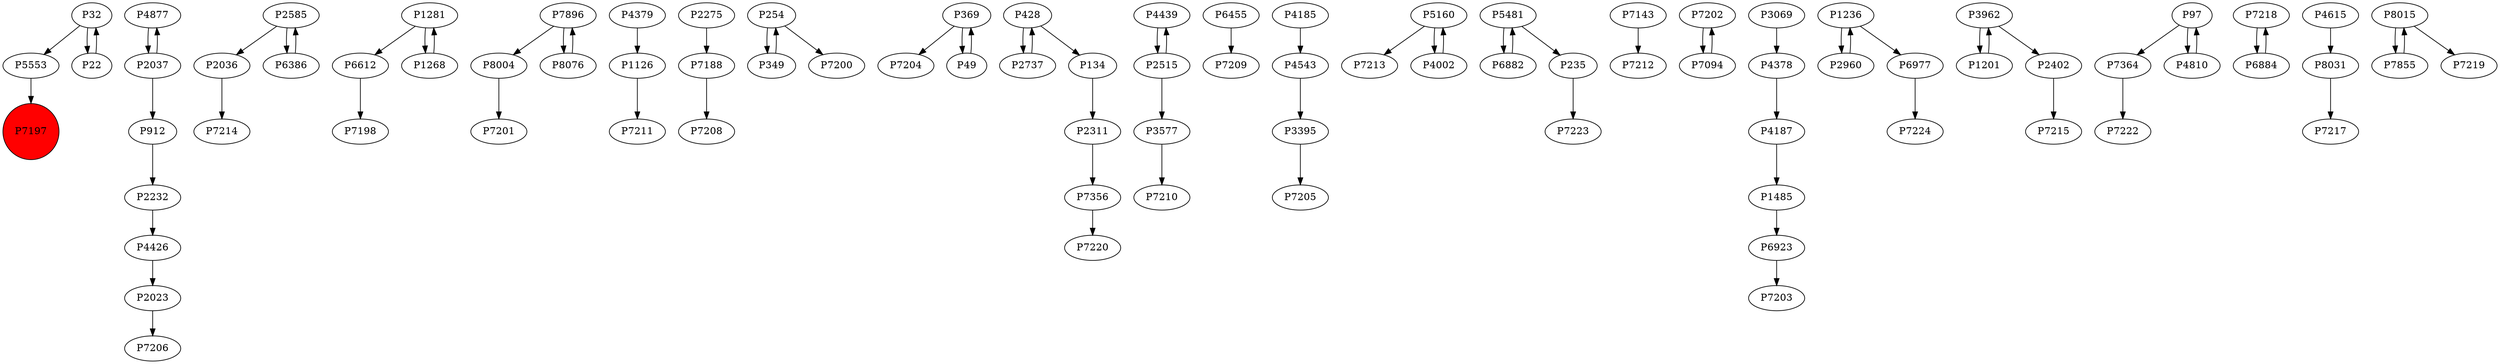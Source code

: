 digraph {
	P5553 -> P7197
	P4877 -> P2037
	P2036 -> P7214
	P6612 -> P7198
	P8004 -> P7201
	P32 -> P5553
	P4379 -> P1126
	P2275 -> P7188
	P254 -> P349
	P2037 -> P912
	P369 -> P7204
	P254 -> P7200
	P428 -> P2737
	P4439 -> P2515
	P1281 -> P6612
	P7896 -> P8004
	P6455 -> P7209
	P4543 -> P3395
	P5160 -> P7213
	P5481 -> P6882
	P7143 -> P7212
	P2023 -> P7206
	P2232 -> P4426
	P7202 -> P7094
	P4378 -> P4187
	P2515 -> P3577
	P349 -> P254
	P1236 -> P2960
	P3069 -> P4378
	P2585 -> P6386
	P1281 -> P1268
	P3962 -> P1201
	P97 -> P7364
	P7218 -> P6884
	P6884 -> P7218
	P3962 -> P2402
	P5160 -> P4002
	P7364 -> P7222
	P134 -> P2311
	P22 -> P32
	P2311 -> P7356
	P369 -> P49
	P2515 -> P4439
	P8076 -> P7896
	P3577 -> P7210
	P2037 -> P4877
	P4615 -> P8031
	P4810 -> P97
	P7188 -> P7208
	P2737 -> P428
	P6977 -> P7224
	P428 -> P134
	P4185 -> P4543
	P4002 -> P5160
	P1126 -> P7211
	P97 -> P4810
	P235 -> P7223
	P1268 -> P1281
	P49 -> P369
	P8015 -> P7855
	P8015 -> P7219
	P6386 -> P2585
	P6923 -> P7203
	P7855 -> P8015
	P6882 -> P5481
	P2960 -> P1236
	P2585 -> P2036
	P5481 -> P235
	P32 -> P22
	P2402 -> P7215
	P912 -> P2232
	P4426 -> P2023
	P4187 -> P1485
	P7356 -> P7220
	P7094 -> P7202
	P1485 -> P6923
	P1236 -> P6977
	P3395 -> P7205
	P7896 -> P8076
	P8031 -> P7217
	P1201 -> P3962
	P7197 [shape=circle]
	P7197 [style=filled]
	P7197 [fillcolor=red]
}